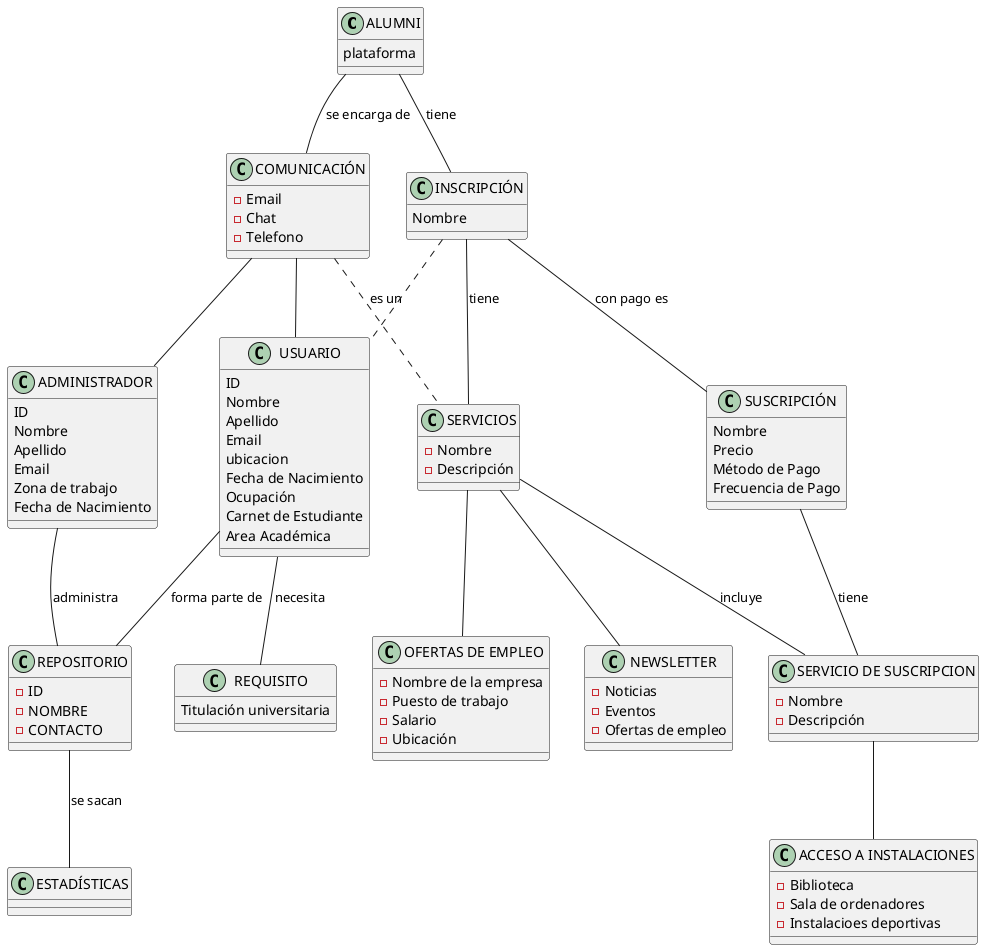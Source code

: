 @startuml AlumniModel

'!theme amiga
skinparam defaultFontName Arial

class ALUMNI {
   plataforma
}

class USUARIO {
    ID
    Nombre 
    Apellido 
    Email 
    ubicacion 
    Fecha de Nacimiento 
    Ocupación
    Carnet de Estudiante
    Area Académica
}

class REQUISITO {
    Titulación universitaria
}

class INSCRIPCIÓN{
    Nombre
}

class ADMINISTRADOR{
    ID
    Nombre 
    Apellido 
    Email 
    Zona de trabajo 
    Fecha de Nacimiento 
}  

class SUSCRIPCIÓN {
    Nombre 
    Precio 
    Método de Pago
    Frecuencia de Pago
}

class SERVICIOS {
    - Nombre 
    - Descripción 
}
class "SERVICIO DE SUSCRIPCION"{
    - Nombre 
    - Descripción 
}

class COMUNICACIÓN {
    - Email
    - Chat
    - Telefono
}

class REPOSITORIO {
    -ID
    -NOMBRE
    -CONTACTO
}
class "ACCESO A INSTALACIONES" {
    - Biblioteca
    - Sala de ordenadores
    - Instalacioes deportivas
}

class NEWSLETTER {
    - Noticias
    - Eventos
    - Ofertas de empleo
}

class "OFERTAS DE EMPLEO" {
    - Nombre de la empresa
    - Puesto de trabajo
    - Salario
    - Ubicación
}

ALUMNI -- COMUNICACIÓN : se encarga de 
COMUNICACIÓN -- ADMINISTRADOR 
COMUNICACIÓN -- USUARIO
ALUMNI -- INSCRIPCIÓN : tiene
INSCRIPCIÓN -- SUSCRIPCIÓN : con pago es
INSCRIPCIÓN -- SERVICIOS : tiene
COMUNICACIÓN .. SERVICIOS : es un
SERVICIOS -- "SERVICIO DE SUSCRIPCION" : incluye
SUSCRIPCIÓN --"SERVICIO DE SUSCRIPCION" : tiene
INSCRIPCIÓN .. USUARIO
USUARIO -- REQUISITO : necesita
USUARIO-- REPOSITORIO : forma parte de
ADMINISTRADOR -- REPOSITORIO : administra
REPOSITORIO -- ESTADÍSTICAS : se sacan
SERVICIOS -- "NEWSLETTER"
"SERVICIO DE SUSCRIPCION"--"ACCESO A INSTALACIONES"
"SERVICIOS" -- "OFERTAS DE EMPLEO"

@enduml